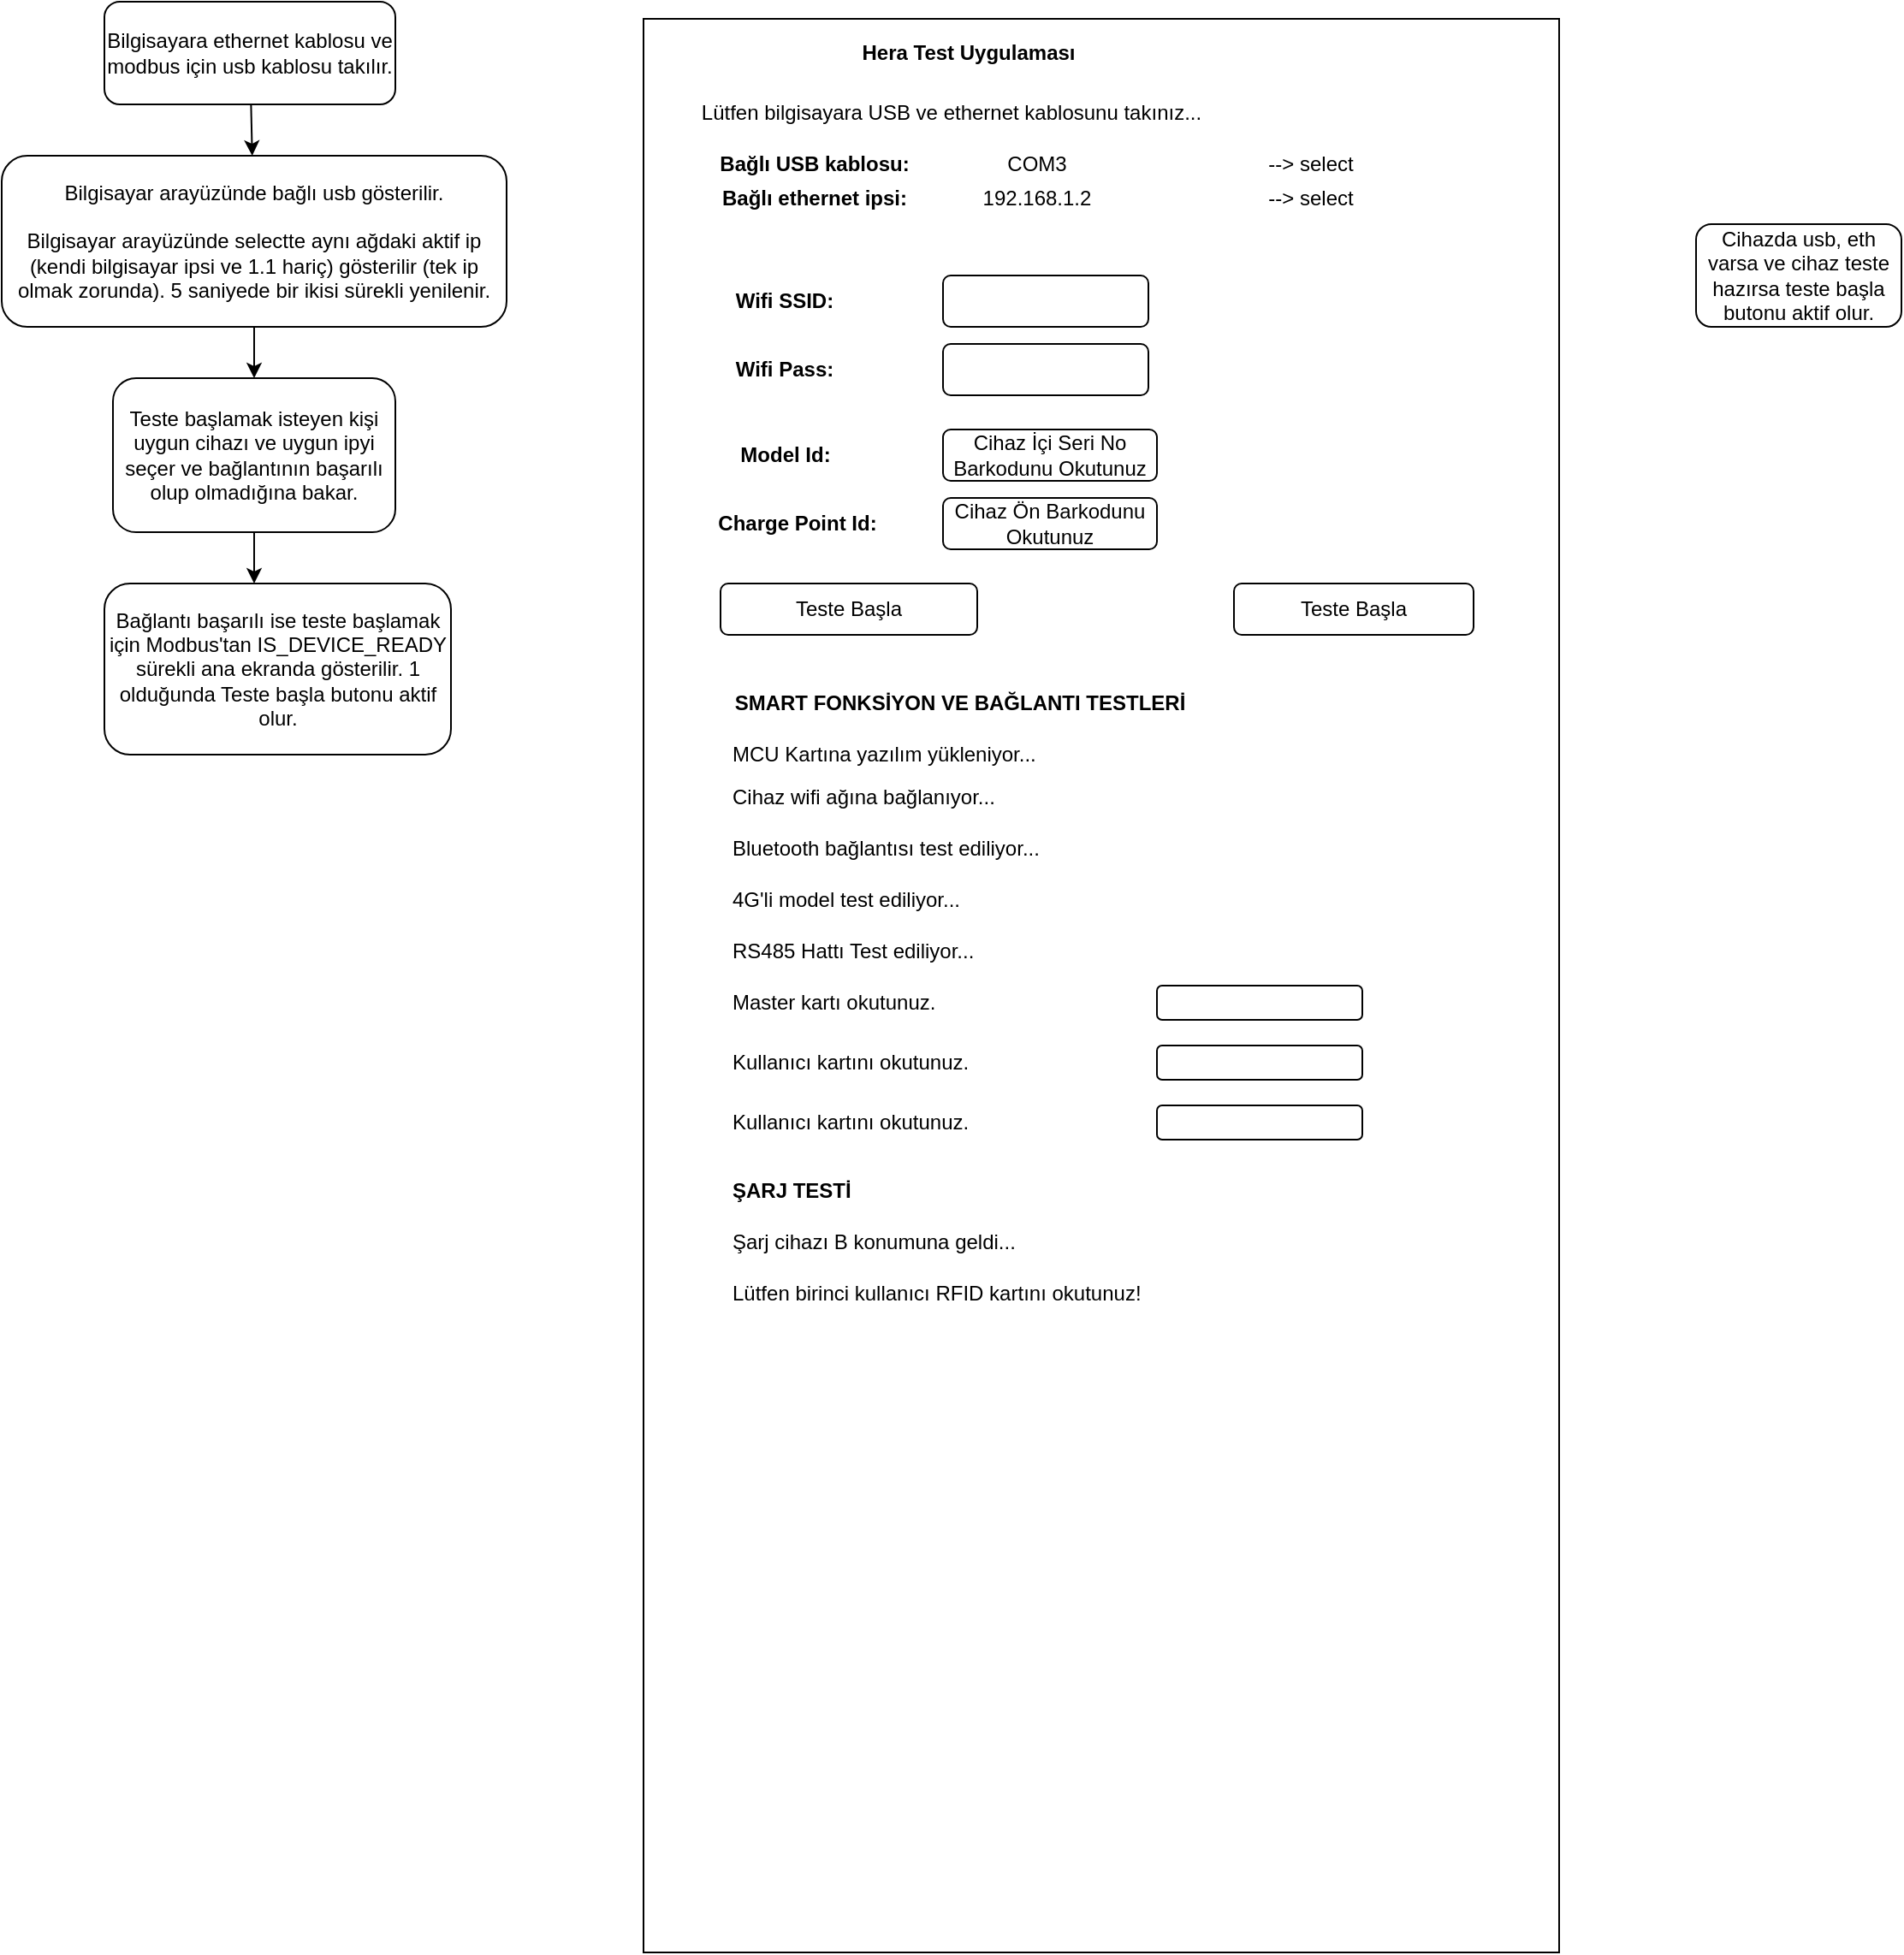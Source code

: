 <mxfile>
    <diagram id="KUBG8ypKO-xALvRJSWs-" name="Page-1">
        <mxGraphModel dx="1040" dy="775" grid="1" gridSize="10" guides="1" tooltips="1" connect="1" arrows="1" fold="1" page="1" pageScale="1" pageWidth="850" pageHeight="1100" math="0" shadow="0">
            <root>
                <mxCell id="0"/>
                <mxCell id="1" parent="0"/>
                <mxCell id="3" style="edgeStyle=none;html=1;" parent="1" source="2" target="4" edge="1">
                    <mxGeometry relative="1" as="geometry">
                        <mxPoint x="225" y="130" as="targetPoint"/>
                    </mxGeometry>
                </mxCell>
                <mxCell id="2" value="Bilgisayara ethernet kablosu ve modbus için usb kablosu takılır." style="rounded=1;whiteSpace=wrap;html=1;" parent="1" vertex="1">
                    <mxGeometry x="140" y="20" width="170" height="60" as="geometry"/>
                </mxCell>
                <mxCell id="5" style="edgeStyle=none;html=1;" parent="1" source="4" target="6" edge="1">
                    <mxGeometry relative="1" as="geometry">
                        <mxPoint x="225" y="250" as="targetPoint"/>
                    </mxGeometry>
                </mxCell>
                <mxCell id="4" value="Bilgisayar arayüzünde bağlı usb gösterilir.&lt;br&gt;&lt;br&gt;Bilgisayar arayüzünde selectte aynı ağdaki aktif ip (kendi bilgisayar ipsi ve 1.1 hariç) gösterilir (tek ip olmak zorunda). 5 saniyede bir ikisi sürekli yenilenir." style="rounded=1;whiteSpace=wrap;html=1;" parent="1" vertex="1">
                    <mxGeometry x="80" y="110" width="295" height="100" as="geometry"/>
                </mxCell>
                <mxCell id="8" style="edgeStyle=none;html=1;" parent="1" source="6" edge="1">
                    <mxGeometry relative="1" as="geometry">
                        <mxPoint x="227.5" y="360" as="targetPoint"/>
                    </mxGeometry>
                </mxCell>
                <mxCell id="6" value="Teste başlamak isteyen kişi uygun cihazı ve uygun ipyi seçer ve bağlantının başarılı olup olmadığına bakar." style="rounded=1;whiteSpace=wrap;html=1;" parent="1" vertex="1">
                    <mxGeometry x="145" y="240" width="165" height="90" as="geometry"/>
                </mxCell>
                <mxCell id="7" value="Bağlantı başarılı ise teste başlamak için Modbus'tan&amp;nbsp;IS_DEVICE_READY sürekli ana ekranda gösterilir. 1 olduğunda Teste başla butonu aktif olur." style="rounded=1;whiteSpace=wrap;html=1;" parent="1" vertex="1">
                    <mxGeometry x="140" y="360" width="202.5" height="100" as="geometry"/>
                </mxCell>
                <mxCell id="9" value="" style="rounded=0;whiteSpace=wrap;html=1;" parent="1" vertex="1">
                    <mxGeometry x="455" y="30" width="535" height="1130" as="geometry"/>
                </mxCell>
                <mxCell id="10" value="Hera Test Uygulaması" style="text;html=1;strokeColor=none;fillColor=none;align=center;verticalAlign=middle;whiteSpace=wrap;rounded=0;shadow=0;fontStyle=1" parent="1" vertex="1">
                    <mxGeometry x="550" y="35" width="190" height="30" as="geometry"/>
                </mxCell>
                <mxCell id="11" value="Lütfen bilgisayara USB ve ethernet kablosunu takınız..." style="text;html=1;strokeColor=none;fillColor=none;align=center;verticalAlign=middle;whiteSpace=wrap;rounded=0;" parent="1" vertex="1">
                    <mxGeometry x="480" y="70" width="310" height="30" as="geometry"/>
                </mxCell>
                <mxCell id="13" value="Bağlı USB kablosu:" style="text;html=1;strokeColor=none;fillColor=none;align=center;verticalAlign=middle;whiteSpace=wrap;rounded=0;shadow=0;fontStyle=1" parent="1" vertex="1">
                    <mxGeometry x="490" y="100" width="130" height="30" as="geometry"/>
                </mxCell>
                <mxCell id="14" value="COM3" style="text;html=1;strokeColor=none;fillColor=none;align=center;verticalAlign=middle;whiteSpace=wrap;rounded=0;shadow=0;" parent="1" vertex="1">
                    <mxGeometry x="655" y="100" width="60" height="30" as="geometry"/>
                </mxCell>
                <mxCell id="15" value="Bağlı ethernet ipsi:" style="text;html=1;strokeColor=none;fillColor=none;align=center;verticalAlign=middle;whiteSpace=wrap;rounded=0;shadow=0;fontStyle=1" parent="1" vertex="1">
                    <mxGeometry x="490" y="120" width="130" height="30" as="geometry"/>
                </mxCell>
                <mxCell id="16" value="192.168.1.2" style="text;html=1;strokeColor=none;fillColor=none;align=center;verticalAlign=middle;whiteSpace=wrap;rounded=0;shadow=0;" parent="1" vertex="1">
                    <mxGeometry x="645" y="120" width="80" height="30" as="geometry"/>
                </mxCell>
                <mxCell id="22" value="Cihazda usb, eth varsa ve cihaz teste hazırsa teste başla butonu aktif olur." style="rounded=1;whiteSpace=wrap;html=1;shadow=0;" parent="1" vertex="1">
                    <mxGeometry x="1070" y="150" width="120" height="60" as="geometry"/>
                </mxCell>
                <mxCell id="23" value="Teste Başla" style="rounded=1;whiteSpace=wrap;html=1;shadow=0;" parent="1" vertex="1">
                    <mxGeometry x="500" y="360" width="150" height="30" as="geometry"/>
                </mxCell>
                <mxCell id="24" value="Cihaz İçi Seri No Barkodunu Okutunuz" style="rounded=1;whiteSpace=wrap;html=1;shadow=0;" parent="1" vertex="1">
                    <mxGeometry x="630" y="270" width="125" height="30" as="geometry"/>
                </mxCell>
                <mxCell id="25" value="Model Id:" style="text;html=1;strokeColor=none;fillColor=none;align=center;verticalAlign=middle;whiteSpace=wrap;rounded=0;shadow=0;fontStyle=1" parent="1" vertex="1">
                    <mxGeometry x="472.5" y="270" width="130" height="30" as="geometry"/>
                </mxCell>
                <mxCell id="26" value="Charge Point Id:" style="text;html=1;strokeColor=none;fillColor=none;align=center;verticalAlign=middle;whiteSpace=wrap;rounded=0;shadow=0;fontStyle=1" parent="1" vertex="1">
                    <mxGeometry x="480" y="310" width="130" height="30" as="geometry"/>
                </mxCell>
                <mxCell id="27" value="Cihaz Ön Barkodunu Okutunuz" style="rounded=1;whiteSpace=wrap;html=1;shadow=0;" parent="1" vertex="1">
                    <mxGeometry x="630" y="310" width="125" height="30" as="geometry"/>
                </mxCell>
                <mxCell id="35" value="Wifi SSID:" style="text;html=1;strokeColor=none;fillColor=none;align=center;verticalAlign=middle;whiteSpace=wrap;rounded=0;shadow=0;fontStyle=1" parent="1" vertex="1">
                    <mxGeometry x="500" y="180" width="75" height="30" as="geometry"/>
                </mxCell>
                <mxCell id="36" value="" style="rounded=1;whiteSpace=wrap;html=1;shadow=0;" parent="1" vertex="1">
                    <mxGeometry x="630" y="180" width="120" height="30" as="geometry"/>
                </mxCell>
                <mxCell id="37" value="Wifi Pass:" style="text;html=1;strokeColor=none;fillColor=none;align=center;verticalAlign=middle;whiteSpace=wrap;rounded=0;shadow=0;fontStyle=1" parent="1" vertex="1">
                    <mxGeometry x="500" y="220" width="75" height="30" as="geometry"/>
                </mxCell>
                <mxCell id="38" value="" style="rounded=1;whiteSpace=wrap;html=1;shadow=0;" parent="1" vertex="1">
                    <mxGeometry x="630" y="220" width="120" height="30" as="geometry"/>
                </mxCell>
                <mxCell id="42" value="MCU Kartına yazılım yükleniyor..." style="text;html=1;strokeColor=none;fillColor=none;align=left;verticalAlign=middle;whiteSpace=wrap;rounded=0;shadow=0;" parent="1" vertex="1">
                    <mxGeometry x="505" y="445" width="295" height="30" as="geometry"/>
                </mxCell>
                <mxCell id="58" value="" style="rounded=1;whiteSpace=wrap;html=1;shadow=0;" parent="1" vertex="1">
                    <mxGeometry x="755" y="595" width="120" height="20" as="geometry"/>
                </mxCell>
                <mxCell id="60" value="" style="rounded=1;whiteSpace=wrap;html=1;shadow=0;" parent="1" vertex="1">
                    <mxGeometry x="755" y="630" width="120" height="20" as="geometry"/>
                </mxCell>
                <mxCell id="62" value="" style="rounded=1;whiteSpace=wrap;html=1;shadow=0;" parent="1" vertex="1">
                    <mxGeometry x="755" y="665" width="120" height="20" as="geometry"/>
                </mxCell>
                <mxCell id="64" value="SMART&amp;nbsp;FONKSİYON VE BAĞLANTI TESTLERİ" style="text;html=1;strokeColor=none;fillColor=none;align=center;verticalAlign=middle;whiteSpace=wrap;rounded=0;shadow=0;fontStyle=1" parent="1" vertex="1">
                    <mxGeometry x="500" y="415" width="280" height="30" as="geometry"/>
                </mxCell>
                <mxCell id="65" value="&lt;span style=&quot;text-align: center;&quot;&gt;Cihaz wifi ağına bağlanıyor...&lt;/span&gt;" style="text;html=1;strokeColor=none;fillColor=none;align=left;verticalAlign=middle;whiteSpace=wrap;rounded=0;shadow=0;" parent="1" vertex="1">
                    <mxGeometry x="505" y="470" width="295" height="30" as="geometry"/>
                </mxCell>
                <mxCell id="81" value="&lt;span style=&quot;text-align: center;&quot;&gt;Bluetooth bağlantısı test ediliyor...&lt;/span&gt;" style="text;html=1;strokeColor=none;fillColor=none;align=left;verticalAlign=middle;whiteSpace=wrap;rounded=0;shadow=0;" parent="1" vertex="1">
                    <mxGeometry x="505" y="500" width="295" height="30" as="geometry"/>
                </mxCell>
                <mxCell id="82" value="4G'li model test ediliyor..." style="text;html=1;strokeColor=none;fillColor=none;align=left;verticalAlign=middle;whiteSpace=wrap;rounded=0;shadow=0;" parent="1" vertex="1">
                    <mxGeometry x="505" y="530" width="295" height="30" as="geometry"/>
                </mxCell>
                <mxCell id="83" value="&lt;span style=&quot;text-align: center;&quot;&gt;RS485 Hattı Test ediliyor...&lt;/span&gt;" style="text;html=1;strokeColor=none;fillColor=none;align=left;verticalAlign=middle;whiteSpace=wrap;rounded=0;shadow=0;" parent="1" vertex="1">
                    <mxGeometry x="505" y="560" width="295" height="30" as="geometry"/>
                </mxCell>
                <mxCell id="84" value="&lt;span style=&quot;text-align: center;&quot;&gt;Master kartı okutunuz.&lt;/span&gt;" style="text;html=1;strokeColor=none;fillColor=none;align=left;verticalAlign=middle;whiteSpace=wrap;rounded=0;shadow=0;" parent="1" vertex="1">
                    <mxGeometry x="505" y="590" width="235" height="30" as="geometry"/>
                </mxCell>
                <mxCell id="85" value="&lt;span style=&quot;text-align: center;&quot;&gt;Kullanıcı kartını okutunuz.&lt;/span&gt;" style="text;html=1;strokeColor=none;fillColor=none;align=left;verticalAlign=middle;whiteSpace=wrap;rounded=0;shadow=0;" parent="1" vertex="1">
                    <mxGeometry x="505" y="625" width="225" height="30" as="geometry"/>
                </mxCell>
                <mxCell id="86" value="&lt;span style=&quot;text-align: center;&quot;&gt;Kullanıcı kartını okutunuz.&lt;/span&gt;" style="text;html=1;strokeColor=none;fillColor=none;align=left;verticalAlign=middle;whiteSpace=wrap;rounded=0;shadow=0;" parent="1" vertex="1">
                    <mxGeometry x="505" y="660" width="225" height="30" as="geometry"/>
                </mxCell>
                <mxCell id="87" value="ŞARJ TESTİ" style="text;html=1;strokeColor=none;fillColor=none;align=left;verticalAlign=middle;whiteSpace=wrap;rounded=0;shadow=0;fontStyle=1" parent="1" vertex="1">
                    <mxGeometry x="505" y="700" width="280" height="30" as="geometry"/>
                </mxCell>
                <mxCell id="88" value="--&amp;gt; select" style="text;html=1;strokeColor=none;fillColor=none;align=center;verticalAlign=middle;whiteSpace=wrap;rounded=0;" parent="1" vertex="1">
                    <mxGeometry x="815" y="100" width="60" height="30" as="geometry"/>
                </mxCell>
                <mxCell id="89" value="--&amp;gt; select" style="text;html=1;strokeColor=none;fillColor=none;align=center;verticalAlign=middle;whiteSpace=wrap;rounded=0;" parent="1" vertex="1">
                    <mxGeometry x="815" y="120" width="60" height="30" as="geometry"/>
                </mxCell>
                <mxCell id="90" value="Şarj cihazı B konumuna geldi..." style="text;html=1;strokeColor=none;fillColor=none;align=left;verticalAlign=middle;whiteSpace=wrap;rounded=0;shadow=0;" parent="1" vertex="1">
                    <mxGeometry x="505" y="730" width="295" height="30" as="geometry"/>
                </mxCell>
                <mxCell id="91" value="Lütfen birinci kullanıcı RFID kartını okutunuz!" style="text;html=1;strokeColor=none;fillColor=none;align=left;verticalAlign=middle;whiteSpace=wrap;rounded=0;shadow=0;" parent="1" vertex="1">
                    <mxGeometry x="505" y="760" width="295" height="30" as="geometry"/>
                </mxCell>
                <mxCell id="92" value="Teste Başla" style="rounded=1;whiteSpace=wrap;html=1;shadow=0;" parent="1" vertex="1">
                    <mxGeometry x="800" y="360" width="140" height="30" as="geometry"/>
                </mxCell>
            </root>
        </mxGraphModel>
    </diagram>
</mxfile>